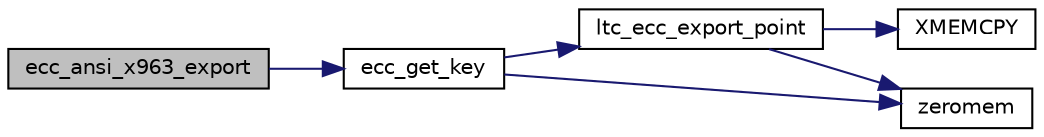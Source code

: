 digraph "ecc_ansi_x963_export"
{
 // LATEX_PDF_SIZE
  edge [fontname="Helvetica",fontsize="10",labelfontname="Helvetica",labelfontsize="10"];
  node [fontname="Helvetica",fontsize="10",shape=record];
  rankdir="LR";
  Node0 [label="ecc_ansi_x963_export",height=0.2,width=0.4,color="black", fillcolor="grey75", style="filled", fontcolor="black",tooltip="ECC X9.63 (Sec."];
  Node0 -> Node1 [color="midnightblue",fontsize="10",style="solid"];
  Node1 [label="ecc_get_key",height=0.2,width=0.4,color="black", fillcolor="white", style="filled",URL="$ecc__get__key_8c.html#a0e02195ff24ed2e20bac2f2aa97ba487",tooltip="Export raw public or private key (public keys = ANS X9.63 compressed or uncompressed; private keys = ..."];
  Node1 -> Node2 [color="midnightblue",fontsize="10",style="solid"];
  Node2 [label="ltc_ecc_export_point",height=0.2,width=0.4,color="black", fillcolor="white", style="filled",URL="$tomcrypt__private_8h.html#ae647d3ad2082ac1e6fc81e857c5922b4",tooltip=" "];
  Node2 -> Node3 [color="midnightblue",fontsize="10",style="solid"];
  Node3 [label="XMEMCPY",height=0.2,width=0.4,color="black", fillcolor="white", style="filled",URL="$tomcrypt__cfg_8h.html#a7691dd48d60d5fc6daf2fa7ec4c55e12",tooltip=" "];
  Node2 -> Node4 [color="midnightblue",fontsize="10",style="solid"];
  Node4 [label="zeromem",height=0.2,width=0.4,color="black", fillcolor="white", style="filled",URL="$tomcrypt__misc_8h.html#a63b6e188713790263bfd3612fe8b398f",tooltip="Zero a block of memory."];
  Node1 -> Node4 [color="midnightblue",fontsize="10",style="solid"];
}
